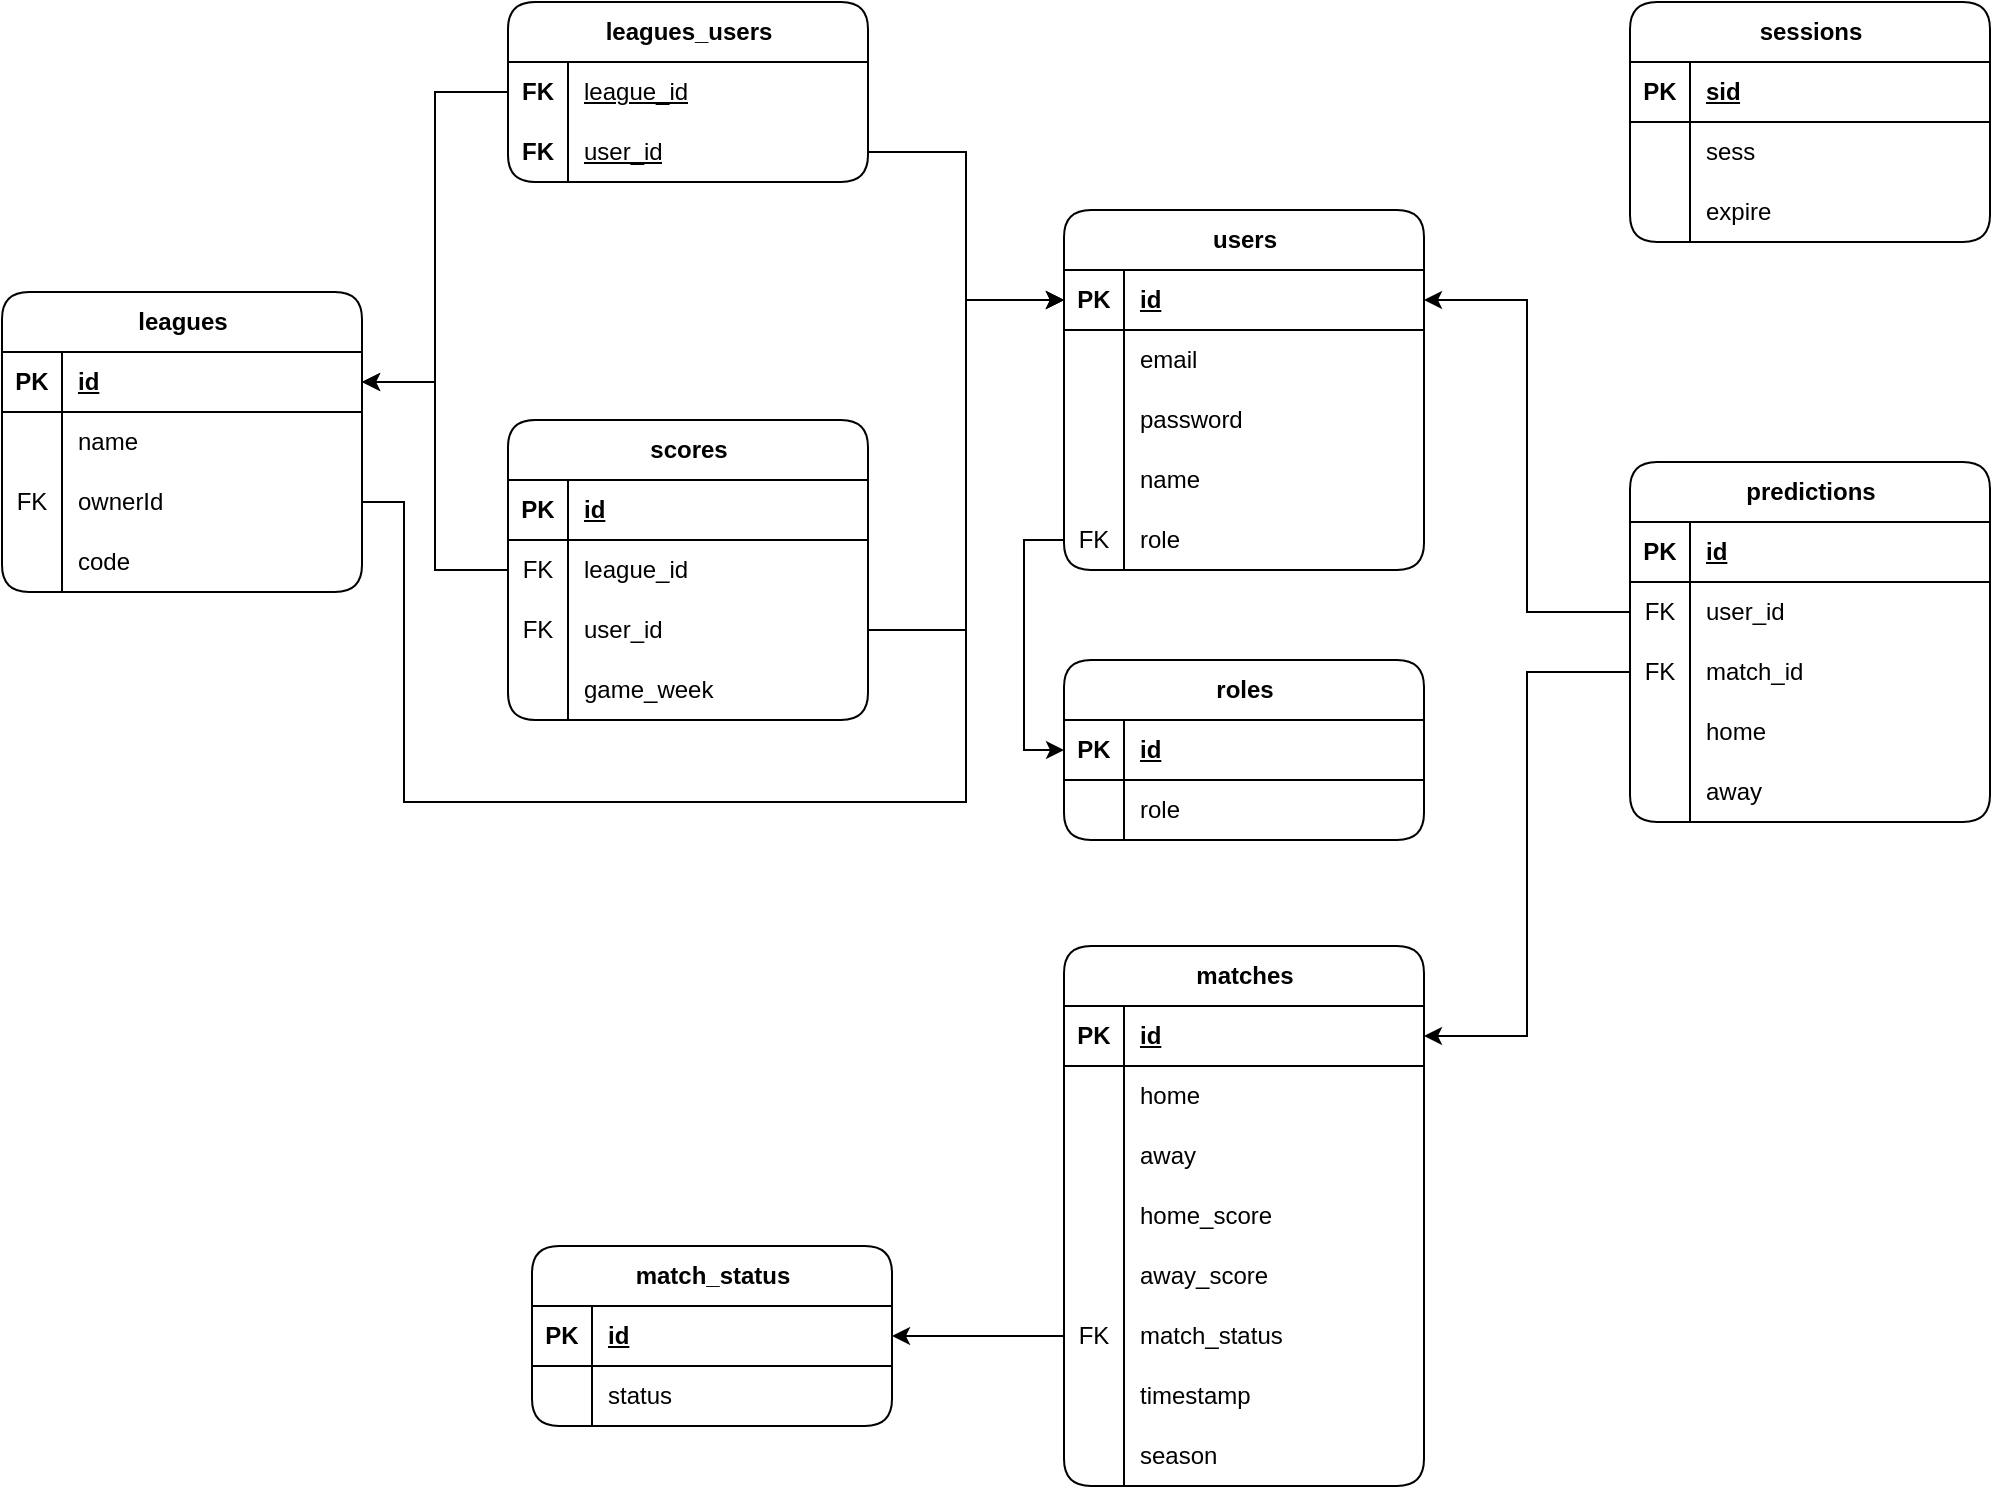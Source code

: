 <mxfile version="24.4.6" type="device">
  <diagram name="Page-1" id="XJ_B43bnQ_kSuKj_4x1w">
    <mxGraphModel dx="1434" dy="838" grid="0" gridSize="10" guides="1" tooltips="1" connect="1" arrows="1" fold="1" page="1" pageScale="1" pageWidth="1100" pageHeight="850" math="0" shadow="0">
      <root>
        <mxCell id="0" />
        <mxCell id="1" parent="0" />
        <mxCell id="yXXd_mj-EzVXQt5Ct0du-18" value="&lt;div&gt;users&lt;/div&gt;" style="shape=table;startSize=30;container=1;collapsible=1;childLayout=tableLayout;fixedRows=1;rowLines=0;fontStyle=1;align=center;resizeLast=1;html=1;rounded=1;shadow=0;swimlaneFillColor=none;gradientColor=none;" parent="1" vertex="1">
          <mxGeometry x="534" y="137" width="180" height="180" as="geometry" />
        </mxCell>
        <mxCell id="yXXd_mj-EzVXQt5Ct0du-19" value="" style="shape=tableRow;horizontal=0;startSize=0;swimlaneHead=0;swimlaneBody=0;fillColor=none;collapsible=0;dropTarget=0;points=[[0,0.5],[1,0.5]];portConstraint=eastwest;top=0;left=0;right=0;bottom=1;" parent="yXXd_mj-EzVXQt5Ct0du-18" vertex="1">
          <mxGeometry y="30" width="180" height="30" as="geometry" />
        </mxCell>
        <mxCell id="yXXd_mj-EzVXQt5Ct0du-20" value="PK" style="shape=partialRectangle;connectable=0;fillColor=none;top=0;left=0;bottom=0;right=0;fontStyle=1;overflow=hidden;whiteSpace=wrap;html=1;" parent="yXXd_mj-EzVXQt5Ct0du-19" vertex="1">
          <mxGeometry width="30" height="30" as="geometry">
            <mxRectangle width="30" height="30" as="alternateBounds" />
          </mxGeometry>
        </mxCell>
        <mxCell id="yXXd_mj-EzVXQt5Ct0du-21" value="id" style="shape=partialRectangle;connectable=0;fillColor=none;top=0;left=0;bottom=0;right=0;align=left;spacingLeft=6;fontStyle=5;overflow=hidden;whiteSpace=wrap;html=1;" parent="yXXd_mj-EzVXQt5Ct0du-19" vertex="1">
          <mxGeometry x="30" width="150" height="30" as="geometry">
            <mxRectangle width="150" height="30" as="alternateBounds" />
          </mxGeometry>
        </mxCell>
        <mxCell id="yXXd_mj-EzVXQt5Ct0du-22" value="" style="shape=tableRow;horizontal=0;startSize=0;swimlaneHead=0;swimlaneBody=0;fillColor=none;collapsible=0;dropTarget=0;points=[[0,0.5],[1,0.5]];portConstraint=eastwest;top=0;left=0;right=0;bottom=0;" parent="yXXd_mj-EzVXQt5Ct0du-18" vertex="1">
          <mxGeometry y="60" width="180" height="30" as="geometry" />
        </mxCell>
        <mxCell id="yXXd_mj-EzVXQt5Ct0du-23" value="" style="shape=partialRectangle;connectable=0;fillColor=none;top=0;left=0;bottom=0;right=0;editable=1;overflow=hidden;whiteSpace=wrap;html=1;" parent="yXXd_mj-EzVXQt5Ct0du-22" vertex="1">
          <mxGeometry width="30" height="30" as="geometry">
            <mxRectangle width="30" height="30" as="alternateBounds" />
          </mxGeometry>
        </mxCell>
        <mxCell id="yXXd_mj-EzVXQt5Ct0du-24" value="email" style="shape=partialRectangle;connectable=0;fillColor=none;top=0;left=0;bottom=0;right=0;align=left;spacingLeft=6;overflow=hidden;whiteSpace=wrap;html=1;" parent="yXXd_mj-EzVXQt5Ct0du-22" vertex="1">
          <mxGeometry x="30" width="150" height="30" as="geometry">
            <mxRectangle width="150" height="30" as="alternateBounds" />
          </mxGeometry>
        </mxCell>
        <mxCell id="yXXd_mj-EzVXQt5Ct0du-25" value="" style="shape=tableRow;horizontal=0;startSize=0;swimlaneHead=0;swimlaneBody=0;fillColor=none;collapsible=0;dropTarget=0;points=[[0,0.5],[1,0.5]];portConstraint=eastwest;top=0;left=0;right=0;bottom=0;" parent="yXXd_mj-EzVXQt5Ct0du-18" vertex="1">
          <mxGeometry y="90" width="180" height="30" as="geometry" />
        </mxCell>
        <mxCell id="yXXd_mj-EzVXQt5Ct0du-26" value="" style="shape=partialRectangle;connectable=0;fillColor=none;top=0;left=0;bottom=0;right=0;editable=1;overflow=hidden;whiteSpace=wrap;html=1;" parent="yXXd_mj-EzVXQt5Ct0du-25" vertex="1">
          <mxGeometry width="30" height="30" as="geometry">
            <mxRectangle width="30" height="30" as="alternateBounds" />
          </mxGeometry>
        </mxCell>
        <mxCell id="yXXd_mj-EzVXQt5Ct0du-27" value="password" style="shape=partialRectangle;connectable=0;fillColor=none;top=0;left=0;bottom=0;right=0;align=left;spacingLeft=6;overflow=hidden;whiteSpace=wrap;html=1;" parent="yXXd_mj-EzVXQt5Ct0du-25" vertex="1">
          <mxGeometry x="30" width="150" height="30" as="geometry">
            <mxRectangle width="150" height="30" as="alternateBounds" />
          </mxGeometry>
        </mxCell>
        <mxCell id="yXXd_mj-EzVXQt5Ct0du-28" value="" style="shape=tableRow;horizontal=0;startSize=0;swimlaneHead=0;swimlaneBody=0;fillColor=none;collapsible=0;dropTarget=0;points=[[0,0.5],[1,0.5]];portConstraint=eastwest;top=0;left=0;right=0;bottom=0;" parent="yXXd_mj-EzVXQt5Ct0du-18" vertex="1">
          <mxGeometry y="120" width="180" height="30" as="geometry" />
        </mxCell>
        <mxCell id="yXXd_mj-EzVXQt5Ct0du-29" value="" style="shape=partialRectangle;connectable=0;fillColor=none;top=0;left=0;bottom=0;right=0;editable=1;overflow=hidden;whiteSpace=wrap;html=1;" parent="yXXd_mj-EzVXQt5Ct0du-28" vertex="1">
          <mxGeometry width="30" height="30" as="geometry">
            <mxRectangle width="30" height="30" as="alternateBounds" />
          </mxGeometry>
        </mxCell>
        <mxCell id="yXXd_mj-EzVXQt5Ct0du-30" value="name" style="shape=partialRectangle;connectable=0;fillColor=none;top=0;left=0;bottom=0;right=0;align=left;spacingLeft=6;overflow=hidden;whiteSpace=wrap;html=1;" parent="yXXd_mj-EzVXQt5Ct0du-28" vertex="1">
          <mxGeometry x="30" width="150" height="30" as="geometry">
            <mxRectangle width="150" height="30" as="alternateBounds" />
          </mxGeometry>
        </mxCell>
        <mxCell id="FfpWNQNDys0B601kXqh4-14" style="shape=tableRow;horizontal=0;startSize=0;swimlaneHead=0;swimlaneBody=0;fillColor=none;collapsible=0;dropTarget=0;points=[[0,0.5],[1,0.5]];portConstraint=eastwest;top=0;left=0;right=0;bottom=0;" parent="yXXd_mj-EzVXQt5Ct0du-18" vertex="1">
          <mxGeometry y="150" width="180" height="30" as="geometry" />
        </mxCell>
        <mxCell id="FfpWNQNDys0B601kXqh4-15" value="FK" style="shape=partialRectangle;connectable=0;fillColor=none;top=0;left=0;bottom=0;right=0;editable=1;overflow=hidden;whiteSpace=wrap;html=1;" parent="FfpWNQNDys0B601kXqh4-14" vertex="1">
          <mxGeometry width="30" height="30" as="geometry">
            <mxRectangle width="30" height="30" as="alternateBounds" />
          </mxGeometry>
        </mxCell>
        <mxCell id="FfpWNQNDys0B601kXqh4-16" value="role" style="shape=partialRectangle;connectable=0;fillColor=none;top=0;left=0;bottom=0;right=0;align=left;spacingLeft=6;overflow=hidden;whiteSpace=wrap;html=1;" parent="FfpWNQNDys0B601kXqh4-14" vertex="1">
          <mxGeometry x="30" width="150" height="30" as="geometry">
            <mxRectangle width="150" height="30" as="alternateBounds" />
          </mxGeometry>
        </mxCell>
        <mxCell id="yXXd_mj-EzVXQt5Ct0du-51" value="&lt;div&gt;predictions&lt;/div&gt;" style="shape=table;startSize=30;container=1;collapsible=1;childLayout=tableLayout;fixedRows=1;rowLines=0;fontStyle=1;align=center;resizeLast=1;html=1;rounded=1;shadow=0;swimlaneFillColor=none;gradientColor=none;" parent="1" vertex="1">
          <mxGeometry x="817" y="263" width="180" height="180" as="geometry" />
        </mxCell>
        <mxCell id="yXXd_mj-EzVXQt5Ct0du-52" value="" style="shape=tableRow;horizontal=0;startSize=0;swimlaneHead=0;swimlaneBody=0;fillColor=none;collapsible=0;dropTarget=0;points=[[0,0.5],[1,0.5]];portConstraint=eastwest;top=0;left=0;right=0;bottom=1;" parent="yXXd_mj-EzVXQt5Ct0du-51" vertex="1">
          <mxGeometry y="30" width="180" height="30" as="geometry" />
        </mxCell>
        <mxCell id="yXXd_mj-EzVXQt5Ct0du-53" value="PK" style="shape=partialRectangle;connectable=0;fillColor=none;top=0;left=0;bottom=0;right=0;fontStyle=1;overflow=hidden;whiteSpace=wrap;html=1;" parent="yXXd_mj-EzVXQt5Ct0du-52" vertex="1">
          <mxGeometry width="30" height="30" as="geometry">
            <mxRectangle width="30" height="30" as="alternateBounds" />
          </mxGeometry>
        </mxCell>
        <mxCell id="yXXd_mj-EzVXQt5Ct0du-54" value="id" style="shape=partialRectangle;connectable=0;fillColor=none;top=0;left=0;bottom=0;right=0;align=left;spacingLeft=6;fontStyle=5;overflow=hidden;whiteSpace=wrap;html=1;" parent="yXXd_mj-EzVXQt5Ct0du-52" vertex="1">
          <mxGeometry x="30" width="150" height="30" as="geometry">
            <mxRectangle width="150" height="30" as="alternateBounds" />
          </mxGeometry>
        </mxCell>
        <mxCell id="yXXd_mj-EzVXQt5Ct0du-55" value="" style="shape=tableRow;horizontal=0;startSize=0;swimlaneHead=0;swimlaneBody=0;fillColor=none;collapsible=0;dropTarget=0;points=[[0,0.5],[1,0.5]];portConstraint=eastwest;top=0;left=0;right=0;bottom=0;" parent="yXXd_mj-EzVXQt5Ct0du-51" vertex="1">
          <mxGeometry y="60" width="180" height="30" as="geometry" />
        </mxCell>
        <mxCell id="yXXd_mj-EzVXQt5Ct0du-56" value="FK" style="shape=partialRectangle;connectable=0;fillColor=none;top=0;left=0;bottom=0;right=0;editable=1;overflow=hidden;whiteSpace=wrap;html=1;" parent="yXXd_mj-EzVXQt5Ct0du-55" vertex="1">
          <mxGeometry width="30" height="30" as="geometry">
            <mxRectangle width="30" height="30" as="alternateBounds" />
          </mxGeometry>
        </mxCell>
        <mxCell id="yXXd_mj-EzVXQt5Ct0du-57" value="user_id" style="shape=partialRectangle;connectable=0;fillColor=none;top=0;left=0;bottom=0;right=0;align=left;spacingLeft=6;overflow=hidden;whiteSpace=wrap;html=1;" parent="yXXd_mj-EzVXQt5Ct0du-55" vertex="1">
          <mxGeometry x="30" width="150" height="30" as="geometry">
            <mxRectangle width="150" height="30" as="alternateBounds" />
          </mxGeometry>
        </mxCell>
        <mxCell id="yXXd_mj-EzVXQt5Ct0du-58" value="" style="shape=tableRow;horizontal=0;startSize=0;swimlaneHead=0;swimlaneBody=0;fillColor=none;collapsible=0;dropTarget=0;points=[[0,0.5],[1,0.5]];portConstraint=eastwest;top=0;left=0;right=0;bottom=0;" parent="yXXd_mj-EzVXQt5Ct0du-51" vertex="1">
          <mxGeometry y="90" width="180" height="30" as="geometry" />
        </mxCell>
        <mxCell id="yXXd_mj-EzVXQt5Ct0du-59" value="FK" style="shape=partialRectangle;connectable=0;fillColor=none;top=0;left=0;bottom=0;right=0;editable=1;overflow=hidden;whiteSpace=wrap;html=1;" parent="yXXd_mj-EzVXQt5Ct0du-58" vertex="1">
          <mxGeometry width="30" height="30" as="geometry">
            <mxRectangle width="30" height="30" as="alternateBounds" />
          </mxGeometry>
        </mxCell>
        <mxCell id="yXXd_mj-EzVXQt5Ct0du-60" value="match_id" style="shape=partialRectangle;connectable=0;fillColor=none;top=0;left=0;bottom=0;right=0;align=left;spacingLeft=6;overflow=hidden;whiteSpace=wrap;html=1;" parent="yXXd_mj-EzVXQt5Ct0du-58" vertex="1">
          <mxGeometry x="30" width="150" height="30" as="geometry">
            <mxRectangle width="150" height="30" as="alternateBounds" />
          </mxGeometry>
        </mxCell>
        <mxCell id="yXXd_mj-EzVXQt5Ct0du-61" value="" style="shape=tableRow;horizontal=0;startSize=0;swimlaneHead=0;swimlaneBody=0;fillColor=none;collapsible=0;dropTarget=0;points=[[0,0.5],[1,0.5]];portConstraint=eastwest;top=0;left=0;right=0;bottom=0;" parent="yXXd_mj-EzVXQt5Ct0du-51" vertex="1">
          <mxGeometry y="120" width="180" height="30" as="geometry" />
        </mxCell>
        <mxCell id="yXXd_mj-EzVXQt5Ct0du-62" value="" style="shape=partialRectangle;connectable=0;fillColor=none;top=0;left=0;bottom=0;right=0;editable=1;overflow=hidden;whiteSpace=wrap;html=1;" parent="yXXd_mj-EzVXQt5Ct0du-61" vertex="1">
          <mxGeometry width="30" height="30" as="geometry">
            <mxRectangle width="30" height="30" as="alternateBounds" />
          </mxGeometry>
        </mxCell>
        <mxCell id="yXXd_mj-EzVXQt5Ct0du-63" value="home" style="shape=partialRectangle;connectable=0;fillColor=none;top=0;left=0;bottom=0;right=0;align=left;spacingLeft=6;overflow=hidden;whiteSpace=wrap;html=1;" parent="yXXd_mj-EzVXQt5Ct0du-61" vertex="1">
          <mxGeometry x="30" width="150" height="30" as="geometry">
            <mxRectangle width="150" height="30" as="alternateBounds" />
          </mxGeometry>
        </mxCell>
        <mxCell id="yXXd_mj-EzVXQt5Ct0du-86" style="shape=tableRow;horizontal=0;startSize=0;swimlaneHead=0;swimlaneBody=0;fillColor=none;collapsible=0;dropTarget=0;points=[[0,0.5],[1,0.5]];portConstraint=eastwest;top=0;left=0;right=0;bottom=0;" parent="yXXd_mj-EzVXQt5Ct0du-51" vertex="1">
          <mxGeometry y="150" width="180" height="30" as="geometry" />
        </mxCell>
        <mxCell id="yXXd_mj-EzVXQt5Ct0du-87" style="shape=partialRectangle;connectable=0;fillColor=none;top=0;left=0;bottom=0;right=0;editable=1;overflow=hidden;whiteSpace=wrap;html=1;" parent="yXXd_mj-EzVXQt5Ct0du-86" vertex="1">
          <mxGeometry width="30" height="30" as="geometry">
            <mxRectangle width="30" height="30" as="alternateBounds" />
          </mxGeometry>
        </mxCell>
        <mxCell id="yXXd_mj-EzVXQt5Ct0du-88" value="away" style="shape=partialRectangle;connectable=0;fillColor=none;top=0;left=0;bottom=0;right=0;align=left;spacingLeft=6;overflow=hidden;whiteSpace=wrap;html=1;" parent="yXXd_mj-EzVXQt5Ct0du-86" vertex="1">
          <mxGeometry x="30" width="150" height="30" as="geometry">
            <mxRectangle width="150" height="30" as="alternateBounds" />
          </mxGeometry>
        </mxCell>
        <mxCell id="yXXd_mj-EzVXQt5Ct0du-64" value="matches" style="shape=table;startSize=30;container=1;collapsible=1;childLayout=tableLayout;fixedRows=1;rowLines=0;fontStyle=1;align=center;resizeLast=1;html=1;rounded=1;shadow=0;swimlaneFillColor=none;gradientColor=none;" parent="1" vertex="1">
          <mxGeometry x="534" y="505" width="180" height="270" as="geometry" />
        </mxCell>
        <mxCell id="yXXd_mj-EzVXQt5Ct0du-65" value="" style="shape=tableRow;horizontal=0;startSize=0;swimlaneHead=0;swimlaneBody=0;fillColor=none;collapsible=0;dropTarget=0;points=[[0,0.5],[1,0.5]];portConstraint=eastwest;top=0;left=0;right=0;bottom=1;" parent="yXXd_mj-EzVXQt5Ct0du-64" vertex="1">
          <mxGeometry y="30" width="180" height="30" as="geometry" />
        </mxCell>
        <mxCell id="yXXd_mj-EzVXQt5Ct0du-66" value="PK" style="shape=partialRectangle;connectable=0;fillColor=none;top=0;left=0;bottom=0;right=0;fontStyle=1;overflow=hidden;whiteSpace=wrap;html=1;" parent="yXXd_mj-EzVXQt5Ct0du-65" vertex="1">
          <mxGeometry width="30" height="30" as="geometry">
            <mxRectangle width="30" height="30" as="alternateBounds" />
          </mxGeometry>
        </mxCell>
        <mxCell id="yXXd_mj-EzVXQt5Ct0du-67" value="id" style="shape=partialRectangle;connectable=0;fillColor=none;top=0;left=0;bottom=0;right=0;align=left;spacingLeft=6;fontStyle=5;overflow=hidden;whiteSpace=wrap;html=1;" parent="yXXd_mj-EzVXQt5Ct0du-65" vertex="1">
          <mxGeometry x="30" width="150" height="30" as="geometry">
            <mxRectangle width="150" height="30" as="alternateBounds" />
          </mxGeometry>
        </mxCell>
        <mxCell id="yXXd_mj-EzVXQt5Ct0du-68" value="" style="shape=tableRow;horizontal=0;startSize=0;swimlaneHead=0;swimlaneBody=0;fillColor=none;collapsible=0;dropTarget=0;points=[[0,0.5],[1,0.5]];portConstraint=eastwest;top=0;left=0;right=0;bottom=0;" parent="yXXd_mj-EzVXQt5Ct0du-64" vertex="1">
          <mxGeometry y="60" width="180" height="30" as="geometry" />
        </mxCell>
        <mxCell id="yXXd_mj-EzVXQt5Ct0du-69" value="" style="shape=partialRectangle;connectable=0;fillColor=none;top=0;left=0;bottom=0;right=0;editable=1;overflow=hidden;whiteSpace=wrap;html=1;" parent="yXXd_mj-EzVXQt5Ct0du-68" vertex="1">
          <mxGeometry width="30" height="30" as="geometry">
            <mxRectangle width="30" height="30" as="alternateBounds" />
          </mxGeometry>
        </mxCell>
        <mxCell id="yXXd_mj-EzVXQt5Ct0du-70" value="home" style="shape=partialRectangle;connectable=0;fillColor=none;top=0;left=0;bottom=0;right=0;align=left;spacingLeft=6;overflow=hidden;whiteSpace=wrap;html=1;" parent="yXXd_mj-EzVXQt5Ct0du-68" vertex="1">
          <mxGeometry x="30" width="150" height="30" as="geometry">
            <mxRectangle width="150" height="30" as="alternateBounds" />
          </mxGeometry>
        </mxCell>
        <mxCell id="yXXd_mj-EzVXQt5Ct0du-71" value="" style="shape=tableRow;horizontal=0;startSize=0;swimlaneHead=0;swimlaneBody=0;fillColor=none;collapsible=0;dropTarget=0;points=[[0,0.5],[1,0.5]];portConstraint=eastwest;top=0;left=0;right=0;bottom=0;" parent="yXXd_mj-EzVXQt5Ct0du-64" vertex="1">
          <mxGeometry y="90" width="180" height="30" as="geometry" />
        </mxCell>
        <mxCell id="yXXd_mj-EzVXQt5Ct0du-72" value="" style="shape=partialRectangle;connectable=0;fillColor=none;top=0;left=0;bottom=0;right=0;editable=1;overflow=hidden;whiteSpace=wrap;html=1;" parent="yXXd_mj-EzVXQt5Ct0du-71" vertex="1">
          <mxGeometry width="30" height="30" as="geometry">
            <mxRectangle width="30" height="30" as="alternateBounds" />
          </mxGeometry>
        </mxCell>
        <mxCell id="yXXd_mj-EzVXQt5Ct0du-73" value="away" style="shape=partialRectangle;connectable=0;fillColor=none;top=0;left=0;bottom=0;right=0;align=left;spacingLeft=6;overflow=hidden;whiteSpace=wrap;html=1;" parent="yXXd_mj-EzVXQt5Ct0du-71" vertex="1">
          <mxGeometry x="30" width="150" height="30" as="geometry">
            <mxRectangle width="150" height="30" as="alternateBounds" />
          </mxGeometry>
        </mxCell>
        <mxCell id="yXXd_mj-EzVXQt5Ct0du-74" value="" style="shape=tableRow;horizontal=0;startSize=0;swimlaneHead=0;swimlaneBody=0;fillColor=none;collapsible=0;dropTarget=0;points=[[0,0.5],[1,0.5]];portConstraint=eastwest;top=0;left=0;right=0;bottom=0;" parent="yXXd_mj-EzVXQt5Ct0du-64" vertex="1">
          <mxGeometry y="120" width="180" height="30" as="geometry" />
        </mxCell>
        <mxCell id="yXXd_mj-EzVXQt5Ct0du-75" value="" style="shape=partialRectangle;connectable=0;fillColor=none;top=0;left=0;bottom=0;right=0;editable=1;overflow=hidden;whiteSpace=wrap;html=1;" parent="yXXd_mj-EzVXQt5Ct0du-74" vertex="1">
          <mxGeometry width="30" height="30" as="geometry">
            <mxRectangle width="30" height="30" as="alternateBounds" />
          </mxGeometry>
        </mxCell>
        <mxCell id="yXXd_mj-EzVXQt5Ct0du-76" value="home_score" style="shape=partialRectangle;connectable=0;fillColor=none;top=0;left=0;bottom=0;right=0;align=left;spacingLeft=6;overflow=hidden;whiteSpace=wrap;html=1;" parent="yXXd_mj-EzVXQt5Ct0du-74" vertex="1">
          <mxGeometry x="30" width="150" height="30" as="geometry">
            <mxRectangle width="150" height="30" as="alternateBounds" />
          </mxGeometry>
        </mxCell>
        <mxCell id="yXXd_mj-EzVXQt5Ct0du-77" style="shape=tableRow;horizontal=0;startSize=0;swimlaneHead=0;swimlaneBody=0;fillColor=none;collapsible=0;dropTarget=0;points=[[0,0.5],[1,0.5]];portConstraint=eastwest;top=0;left=0;right=0;bottom=0;" parent="yXXd_mj-EzVXQt5Ct0du-64" vertex="1">
          <mxGeometry y="150" width="180" height="30" as="geometry" />
        </mxCell>
        <mxCell id="yXXd_mj-EzVXQt5Ct0du-78" style="shape=partialRectangle;connectable=0;fillColor=none;top=0;left=0;bottom=0;right=0;editable=1;overflow=hidden;whiteSpace=wrap;html=1;" parent="yXXd_mj-EzVXQt5Ct0du-77" vertex="1">
          <mxGeometry width="30" height="30" as="geometry">
            <mxRectangle width="30" height="30" as="alternateBounds" />
          </mxGeometry>
        </mxCell>
        <mxCell id="yXXd_mj-EzVXQt5Ct0du-79" value="away_score" style="shape=partialRectangle;connectable=0;fillColor=none;top=0;left=0;bottom=0;right=0;align=left;spacingLeft=6;overflow=hidden;whiteSpace=wrap;html=1;" parent="yXXd_mj-EzVXQt5Ct0du-77" vertex="1">
          <mxGeometry x="30" width="150" height="30" as="geometry">
            <mxRectangle width="150" height="30" as="alternateBounds" />
          </mxGeometry>
        </mxCell>
        <mxCell id="yXXd_mj-EzVXQt5Ct0du-146" style="shape=tableRow;horizontal=0;startSize=0;swimlaneHead=0;swimlaneBody=0;fillColor=none;collapsible=0;dropTarget=0;points=[[0,0.5],[1,0.5]];portConstraint=eastwest;top=0;left=0;right=0;bottom=0;" parent="yXXd_mj-EzVXQt5Ct0du-64" vertex="1">
          <mxGeometry y="180" width="180" height="30" as="geometry" />
        </mxCell>
        <mxCell id="yXXd_mj-EzVXQt5Ct0du-147" value="FK" style="shape=partialRectangle;connectable=0;fillColor=none;top=0;left=0;bottom=0;right=0;editable=1;overflow=hidden;whiteSpace=wrap;html=1;" parent="yXXd_mj-EzVXQt5Ct0du-146" vertex="1">
          <mxGeometry width="30" height="30" as="geometry">
            <mxRectangle width="30" height="30" as="alternateBounds" />
          </mxGeometry>
        </mxCell>
        <mxCell id="yXXd_mj-EzVXQt5Ct0du-148" value="match_status" style="shape=partialRectangle;connectable=0;fillColor=none;top=0;left=0;bottom=0;right=0;align=left;spacingLeft=6;overflow=hidden;whiteSpace=wrap;html=1;" parent="yXXd_mj-EzVXQt5Ct0du-146" vertex="1">
          <mxGeometry x="30" width="150" height="30" as="geometry">
            <mxRectangle width="150" height="30" as="alternateBounds" />
          </mxGeometry>
        </mxCell>
        <mxCell id="yXXd_mj-EzVXQt5Ct0du-80" style="shape=tableRow;horizontal=0;startSize=0;swimlaneHead=0;swimlaneBody=0;fillColor=none;collapsible=0;dropTarget=0;points=[[0,0.5],[1,0.5]];portConstraint=eastwest;top=0;left=0;right=0;bottom=0;" parent="yXXd_mj-EzVXQt5Ct0du-64" vertex="1">
          <mxGeometry y="210" width="180" height="30" as="geometry" />
        </mxCell>
        <mxCell id="yXXd_mj-EzVXQt5Ct0du-81" style="shape=partialRectangle;connectable=0;fillColor=none;top=0;left=0;bottom=0;right=0;editable=1;overflow=hidden;whiteSpace=wrap;html=1;" parent="yXXd_mj-EzVXQt5Ct0du-80" vertex="1">
          <mxGeometry width="30" height="30" as="geometry">
            <mxRectangle width="30" height="30" as="alternateBounds" />
          </mxGeometry>
        </mxCell>
        <mxCell id="yXXd_mj-EzVXQt5Ct0du-82" value="timestamp" style="shape=partialRectangle;connectable=0;fillColor=none;top=0;left=0;bottom=0;right=0;align=left;spacingLeft=6;overflow=hidden;whiteSpace=wrap;html=1;" parent="yXXd_mj-EzVXQt5Ct0du-80" vertex="1">
          <mxGeometry x="30" width="150" height="30" as="geometry">
            <mxRectangle width="150" height="30" as="alternateBounds" />
          </mxGeometry>
        </mxCell>
        <mxCell id="yXXd_mj-EzVXQt5Ct0du-83" style="shape=tableRow;horizontal=0;startSize=0;swimlaneHead=0;swimlaneBody=0;fillColor=none;collapsible=0;dropTarget=0;points=[[0,0.5],[1,0.5]];portConstraint=eastwest;top=0;left=0;right=0;bottom=0;" parent="yXXd_mj-EzVXQt5Ct0du-64" vertex="1">
          <mxGeometry y="240" width="180" height="30" as="geometry" />
        </mxCell>
        <mxCell id="yXXd_mj-EzVXQt5Ct0du-84" style="shape=partialRectangle;connectable=0;fillColor=none;top=0;left=0;bottom=0;right=0;editable=1;overflow=hidden;whiteSpace=wrap;html=1;" parent="yXXd_mj-EzVXQt5Ct0du-83" vertex="1">
          <mxGeometry width="30" height="30" as="geometry">
            <mxRectangle width="30" height="30" as="alternateBounds" />
          </mxGeometry>
        </mxCell>
        <mxCell id="yXXd_mj-EzVXQt5Ct0du-85" value="season" style="shape=partialRectangle;connectable=0;fillColor=none;top=0;left=0;bottom=0;right=0;align=left;spacingLeft=6;overflow=hidden;whiteSpace=wrap;html=1;" parent="yXXd_mj-EzVXQt5Ct0du-83" vertex="1">
          <mxGeometry x="30" width="150" height="30" as="geometry">
            <mxRectangle width="150" height="30" as="alternateBounds" />
          </mxGeometry>
        </mxCell>
        <mxCell id="yXXd_mj-EzVXQt5Ct0du-92" style="edgeStyle=orthogonalEdgeStyle;rounded=0;orthogonalLoop=1;jettySize=auto;html=1;exitX=0;exitY=0.5;exitDx=0;exitDy=0;entryX=1;entryY=0.5;entryDx=0;entryDy=0;" parent="1" source="yXXd_mj-EzVXQt5Ct0du-55" target="yXXd_mj-EzVXQt5Ct0du-19" edge="1">
          <mxGeometry relative="1" as="geometry" />
        </mxCell>
        <mxCell id="yXXd_mj-EzVXQt5Ct0du-93" style="edgeStyle=orthogonalEdgeStyle;rounded=0;orthogonalLoop=1;jettySize=auto;html=1;exitX=0;exitY=0.5;exitDx=0;exitDy=0;entryX=1;entryY=0.5;entryDx=0;entryDy=0;" parent="1" source="yXXd_mj-EzVXQt5Ct0du-58" target="yXXd_mj-EzVXQt5Ct0du-65" edge="1">
          <mxGeometry relative="1" as="geometry" />
        </mxCell>
        <mxCell id="yXXd_mj-EzVXQt5Ct0du-94" value="leagues" style="shape=table;startSize=30;container=1;collapsible=1;childLayout=tableLayout;fixedRows=1;rowLines=0;fontStyle=1;align=center;resizeLast=1;html=1;rounded=1;shadow=0;swimlaneFillColor=none;gradientColor=none;" parent="1" vertex="1">
          <mxGeometry x="3" y="178" width="180" height="150" as="geometry" />
        </mxCell>
        <mxCell id="yXXd_mj-EzVXQt5Ct0du-95" value="" style="shape=tableRow;horizontal=0;startSize=0;swimlaneHead=0;swimlaneBody=0;fillColor=none;collapsible=0;dropTarget=0;points=[[0,0.5],[1,0.5]];portConstraint=eastwest;top=0;left=0;right=0;bottom=1;" parent="yXXd_mj-EzVXQt5Ct0du-94" vertex="1">
          <mxGeometry y="30" width="180" height="30" as="geometry" />
        </mxCell>
        <mxCell id="yXXd_mj-EzVXQt5Ct0du-96" value="PK" style="shape=partialRectangle;connectable=0;fillColor=none;top=0;left=0;bottom=0;right=0;fontStyle=1;overflow=hidden;whiteSpace=wrap;html=1;" parent="yXXd_mj-EzVXQt5Ct0du-95" vertex="1">
          <mxGeometry width="30" height="30" as="geometry">
            <mxRectangle width="30" height="30" as="alternateBounds" />
          </mxGeometry>
        </mxCell>
        <mxCell id="yXXd_mj-EzVXQt5Ct0du-97" value="id" style="shape=partialRectangle;connectable=0;fillColor=none;top=0;left=0;bottom=0;right=0;align=left;spacingLeft=6;fontStyle=5;overflow=hidden;whiteSpace=wrap;html=1;" parent="yXXd_mj-EzVXQt5Ct0du-95" vertex="1">
          <mxGeometry x="30" width="150" height="30" as="geometry">
            <mxRectangle width="150" height="30" as="alternateBounds" />
          </mxGeometry>
        </mxCell>
        <mxCell id="yXXd_mj-EzVXQt5Ct0du-98" value="" style="shape=tableRow;horizontal=0;startSize=0;swimlaneHead=0;swimlaneBody=0;fillColor=none;collapsible=0;dropTarget=0;points=[[0,0.5],[1,0.5]];portConstraint=eastwest;top=0;left=0;right=0;bottom=0;" parent="yXXd_mj-EzVXQt5Ct0du-94" vertex="1">
          <mxGeometry y="60" width="180" height="30" as="geometry" />
        </mxCell>
        <mxCell id="yXXd_mj-EzVXQt5Ct0du-99" value="" style="shape=partialRectangle;connectable=0;fillColor=none;top=0;left=0;bottom=0;right=0;editable=1;overflow=hidden;whiteSpace=wrap;html=1;" parent="yXXd_mj-EzVXQt5Ct0du-98" vertex="1">
          <mxGeometry width="30" height="30" as="geometry">
            <mxRectangle width="30" height="30" as="alternateBounds" />
          </mxGeometry>
        </mxCell>
        <mxCell id="yXXd_mj-EzVXQt5Ct0du-100" value="name" style="shape=partialRectangle;connectable=0;fillColor=none;top=0;left=0;bottom=0;right=0;align=left;spacingLeft=6;overflow=hidden;whiteSpace=wrap;html=1;" parent="yXXd_mj-EzVXQt5Ct0du-98" vertex="1">
          <mxGeometry x="30" width="150" height="30" as="geometry">
            <mxRectangle width="150" height="30" as="alternateBounds" />
          </mxGeometry>
        </mxCell>
        <mxCell id="FfpWNQNDys0B601kXqh4-34" style="shape=tableRow;horizontal=0;startSize=0;swimlaneHead=0;swimlaneBody=0;fillColor=none;collapsible=0;dropTarget=0;points=[[0,0.5],[1,0.5]];portConstraint=eastwest;top=0;left=0;right=0;bottom=0;" parent="yXXd_mj-EzVXQt5Ct0du-94" vertex="1">
          <mxGeometry y="90" width="180" height="30" as="geometry" />
        </mxCell>
        <mxCell id="FfpWNQNDys0B601kXqh4-35" value="FK" style="shape=partialRectangle;connectable=0;fillColor=none;top=0;left=0;bottom=0;right=0;editable=1;overflow=hidden;whiteSpace=wrap;html=1;" parent="FfpWNQNDys0B601kXqh4-34" vertex="1">
          <mxGeometry width="30" height="30" as="geometry">
            <mxRectangle width="30" height="30" as="alternateBounds" />
          </mxGeometry>
        </mxCell>
        <mxCell id="FfpWNQNDys0B601kXqh4-36" value="ownerId" style="shape=partialRectangle;connectable=0;fillColor=none;top=0;left=0;bottom=0;right=0;align=left;spacingLeft=6;overflow=hidden;whiteSpace=wrap;html=1;" parent="FfpWNQNDys0B601kXqh4-34" vertex="1">
          <mxGeometry x="30" width="150" height="30" as="geometry">
            <mxRectangle width="150" height="30" as="alternateBounds" />
          </mxGeometry>
        </mxCell>
        <mxCell id="AkAOynJdeAD58ImVZzHF-1" style="shape=tableRow;horizontal=0;startSize=0;swimlaneHead=0;swimlaneBody=0;fillColor=none;collapsible=0;dropTarget=0;points=[[0,0.5],[1,0.5]];portConstraint=eastwest;top=0;left=0;right=0;bottom=0;" parent="yXXd_mj-EzVXQt5Ct0du-94" vertex="1">
          <mxGeometry y="120" width="180" height="30" as="geometry" />
        </mxCell>
        <mxCell id="AkAOynJdeAD58ImVZzHF-2" style="shape=partialRectangle;connectable=0;fillColor=none;top=0;left=0;bottom=0;right=0;editable=1;overflow=hidden;whiteSpace=wrap;html=1;" parent="AkAOynJdeAD58ImVZzHF-1" vertex="1">
          <mxGeometry width="30" height="30" as="geometry">
            <mxRectangle width="30" height="30" as="alternateBounds" />
          </mxGeometry>
        </mxCell>
        <mxCell id="AkAOynJdeAD58ImVZzHF-3" value="code" style="shape=partialRectangle;connectable=0;fillColor=none;top=0;left=0;bottom=0;right=0;align=left;spacingLeft=6;overflow=hidden;whiteSpace=wrap;html=1;" parent="AkAOynJdeAD58ImVZzHF-1" vertex="1">
          <mxGeometry x="30" width="150" height="30" as="geometry">
            <mxRectangle width="150" height="30" as="alternateBounds" />
          </mxGeometry>
        </mxCell>
        <mxCell id="yXXd_mj-EzVXQt5Ct0du-107" value="leagues_users" style="shape=table;startSize=30;container=1;collapsible=1;childLayout=tableLayout;fixedRows=1;rowLines=0;fontStyle=1;align=center;resizeLast=1;html=1;rounded=1;shadow=0;swimlaneFillColor=none;gradientColor=none;" parent="1" vertex="1">
          <mxGeometry x="256" y="33" width="180" height="90" as="geometry">
            <mxRectangle x="325" y="10" width="113" height="30" as="alternateBounds" />
          </mxGeometry>
        </mxCell>
        <mxCell id="yXXd_mj-EzVXQt5Ct0du-111" value="" style="shape=tableRow;horizontal=0;startSize=0;swimlaneHead=0;swimlaneBody=0;fillColor=none;collapsible=0;dropTarget=0;points=[[0,0.5],[1,0.5]];portConstraint=eastwest;top=0;left=0;right=0;bottom=0;" parent="yXXd_mj-EzVXQt5Ct0du-107" vertex="1">
          <mxGeometry y="30" width="180" height="30" as="geometry" />
        </mxCell>
        <mxCell id="yXXd_mj-EzVXQt5Ct0du-112" value="&lt;div&gt;&lt;span style=&quot;background-color: initial;&quot;&gt;&lt;b&gt;FK&lt;/b&gt;&lt;/span&gt;&lt;br&gt;&lt;/div&gt;" style="shape=partialRectangle;connectable=0;fillColor=none;top=0;left=0;bottom=0;right=0;editable=1;overflow=hidden;whiteSpace=wrap;html=1;" parent="yXXd_mj-EzVXQt5Ct0du-111" vertex="1">
          <mxGeometry width="30" height="30" as="geometry">
            <mxRectangle width="30" height="30" as="alternateBounds" />
          </mxGeometry>
        </mxCell>
        <mxCell id="yXXd_mj-EzVXQt5Ct0du-113" value="&lt;u&gt;league_id&lt;/u&gt;" style="shape=partialRectangle;connectable=0;fillColor=none;top=0;left=0;bottom=0;right=0;align=left;spacingLeft=6;overflow=hidden;whiteSpace=wrap;html=1;" parent="yXXd_mj-EzVXQt5Ct0du-111" vertex="1">
          <mxGeometry x="30" width="150" height="30" as="geometry">
            <mxRectangle width="150" height="30" as="alternateBounds" />
          </mxGeometry>
        </mxCell>
        <mxCell id="yXXd_mj-EzVXQt5Ct0du-114" value="" style="shape=tableRow;horizontal=0;startSize=0;swimlaneHead=0;swimlaneBody=0;fillColor=none;collapsible=0;dropTarget=0;points=[[0,0.5],[1,0.5]];portConstraint=eastwest;top=0;left=0;right=0;bottom=0;" parent="yXXd_mj-EzVXQt5Ct0du-107" vertex="1">
          <mxGeometry y="60" width="180" height="30" as="geometry" />
        </mxCell>
        <mxCell id="yXXd_mj-EzVXQt5Ct0du-115" value="&lt;b&gt;FK&lt;/b&gt;" style="shape=partialRectangle;connectable=0;fillColor=none;top=0;left=0;bottom=0;right=0;editable=1;overflow=hidden;whiteSpace=wrap;html=1;" parent="yXXd_mj-EzVXQt5Ct0du-114" vertex="1">
          <mxGeometry width="30" height="30" as="geometry">
            <mxRectangle width="30" height="30" as="alternateBounds" />
          </mxGeometry>
        </mxCell>
        <mxCell id="yXXd_mj-EzVXQt5Ct0du-116" value="&lt;u&gt;user_id&lt;/u&gt;" style="shape=partialRectangle;connectable=0;fillColor=none;top=0;left=0;bottom=0;right=0;align=left;spacingLeft=6;overflow=hidden;whiteSpace=wrap;html=1;" parent="yXXd_mj-EzVXQt5Ct0du-114" vertex="1">
          <mxGeometry x="30" width="150" height="30" as="geometry">
            <mxRectangle width="150" height="30" as="alternateBounds" />
          </mxGeometry>
        </mxCell>
        <mxCell id="yXXd_mj-EzVXQt5Ct0du-120" style="edgeStyle=orthogonalEdgeStyle;rounded=0;orthogonalLoop=1;jettySize=auto;html=1;exitX=0;exitY=0.5;exitDx=0;exitDy=0;entryX=1;entryY=0.5;entryDx=0;entryDy=0;" parent="1" source="yXXd_mj-EzVXQt5Ct0du-111" target="yXXd_mj-EzVXQt5Ct0du-95" edge="1">
          <mxGeometry relative="1" as="geometry" />
        </mxCell>
        <mxCell id="yXXd_mj-EzVXQt5Ct0du-122" value="scores" style="shape=table;startSize=30;container=1;collapsible=1;childLayout=tableLayout;fixedRows=1;rowLines=0;fontStyle=1;align=center;resizeLast=1;html=1;rounded=1;shadow=0;swimlaneFillColor=none;gradientColor=none;" parent="1" vertex="1">
          <mxGeometry x="256" y="242" width="180" height="150" as="geometry" />
        </mxCell>
        <mxCell id="yXXd_mj-EzVXQt5Ct0du-123" value="" style="shape=tableRow;horizontal=0;startSize=0;swimlaneHead=0;swimlaneBody=0;fillColor=none;collapsible=0;dropTarget=0;points=[[0,0.5],[1,0.5]];portConstraint=eastwest;top=0;left=0;right=0;bottom=1;" parent="yXXd_mj-EzVXQt5Ct0du-122" vertex="1">
          <mxGeometry y="30" width="180" height="30" as="geometry" />
        </mxCell>
        <mxCell id="yXXd_mj-EzVXQt5Ct0du-124" value="PK" style="shape=partialRectangle;connectable=0;fillColor=none;top=0;left=0;bottom=0;right=0;fontStyle=1;overflow=hidden;whiteSpace=wrap;html=1;" parent="yXXd_mj-EzVXQt5Ct0du-123" vertex="1">
          <mxGeometry width="30" height="30" as="geometry">
            <mxRectangle width="30" height="30" as="alternateBounds" />
          </mxGeometry>
        </mxCell>
        <mxCell id="yXXd_mj-EzVXQt5Ct0du-125" value="id" style="shape=partialRectangle;connectable=0;fillColor=none;top=0;left=0;bottom=0;right=0;align=left;spacingLeft=6;fontStyle=5;overflow=hidden;whiteSpace=wrap;html=1;" parent="yXXd_mj-EzVXQt5Ct0du-123" vertex="1">
          <mxGeometry x="30" width="150" height="30" as="geometry">
            <mxRectangle width="150" height="30" as="alternateBounds" />
          </mxGeometry>
        </mxCell>
        <mxCell id="yXXd_mj-EzVXQt5Ct0du-126" value="" style="shape=tableRow;horizontal=0;startSize=0;swimlaneHead=0;swimlaneBody=0;fillColor=none;collapsible=0;dropTarget=0;points=[[0,0.5],[1,0.5]];portConstraint=eastwest;top=0;left=0;right=0;bottom=0;" parent="yXXd_mj-EzVXQt5Ct0du-122" vertex="1">
          <mxGeometry y="60" width="180" height="30" as="geometry" />
        </mxCell>
        <mxCell id="yXXd_mj-EzVXQt5Ct0du-127" value="FK" style="shape=partialRectangle;connectable=0;fillColor=none;top=0;left=0;bottom=0;right=0;editable=1;overflow=hidden;whiteSpace=wrap;html=1;" parent="yXXd_mj-EzVXQt5Ct0du-126" vertex="1">
          <mxGeometry width="30" height="30" as="geometry">
            <mxRectangle width="30" height="30" as="alternateBounds" />
          </mxGeometry>
        </mxCell>
        <mxCell id="yXXd_mj-EzVXQt5Ct0du-128" value="league_id" style="shape=partialRectangle;connectable=0;fillColor=none;top=0;left=0;bottom=0;right=0;align=left;spacingLeft=6;overflow=hidden;whiteSpace=wrap;html=1;" parent="yXXd_mj-EzVXQt5Ct0du-126" vertex="1">
          <mxGeometry x="30" width="150" height="30" as="geometry">
            <mxRectangle width="150" height="30" as="alternateBounds" />
          </mxGeometry>
        </mxCell>
        <mxCell id="yXXd_mj-EzVXQt5Ct0du-129" value="" style="shape=tableRow;horizontal=0;startSize=0;swimlaneHead=0;swimlaneBody=0;fillColor=none;collapsible=0;dropTarget=0;points=[[0,0.5],[1,0.5]];portConstraint=eastwest;top=0;left=0;right=0;bottom=0;" parent="yXXd_mj-EzVXQt5Ct0du-122" vertex="1">
          <mxGeometry y="90" width="180" height="30" as="geometry" />
        </mxCell>
        <mxCell id="yXXd_mj-EzVXQt5Ct0du-130" value="FK" style="shape=partialRectangle;connectable=0;fillColor=none;top=0;left=0;bottom=0;right=0;editable=1;overflow=hidden;whiteSpace=wrap;html=1;" parent="yXXd_mj-EzVXQt5Ct0du-129" vertex="1">
          <mxGeometry width="30" height="30" as="geometry">
            <mxRectangle width="30" height="30" as="alternateBounds" />
          </mxGeometry>
        </mxCell>
        <mxCell id="yXXd_mj-EzVXQt5Ct0du-131" value="user_id" style="shape=partialRectangle;connectable=0;fillColor=none;top=0;left=0;bottom=0;right=0;align=left;spacingLeft=6;overflow=hidden;whiteSpace=wrap;html=1;" parent="yXXd_mj-EzVXQt5Ct0du-129" vertex="1">
          <mxGeometry x="30" width="150" height="30" as="geometry">
            <mxRectangle width="150" height="30" as="alternateBounds" />
          </mxGeometry>
        </mxCell>
        <mxCell id="yXXd_mj-EzVXQt5Ct0du-132" style="shape=tableRow;horizontal=0;startSize=0;swimlaneHead=0;swimlaneBody=0;fillColor=none;collapsible=0;dropTarget=0;points=[[0,0.5],[1,0.5]];portConstraint=eastwest;top=0;left=0;right=0;bottom=0;" parent="yXXd_mj-EzVXQt5Ct0du-122" vertex="1">
          <mxGeometry y="120" width="180" height="30" as="geometry" />
        </mxCell>
        <mxCell id="yXXd_mj-EzVXQt5Ct0du-133" style="shape=partialRectangle;connectable=0;fillColor=none;top=0;left=0;bottom=0;right=0;editable=1;overflow=hidden;whiteSpace=wrap;html=1;" parent="yXXd_mj-EzVXQt5Ct0du-132" vertex="1">
          <mxGeometry width="30" height="30" as="geometry">
            <mxRectangle width="30" height="30" as="alternateBounds" />
          </mxGeometry>
        </mxCell>
        <mxCell id="yXXd_mj-EzVXQt5Ct0du-134" value="game_week" style="shape=partialRectangle;connectable=0;fillColor=none;top=0;left=0;bottom=0;right=0;align=left;spacingLeft=6;overflow=hidden;whiteSpace=wrap;html=1;" parent="yXXd_mj-EzVXQt5Ct0du-132" vertex="1">
          <mxGeometry x="30" width="150" height="30" as="geometry">
            <mxRectangle width="150" height="30" as="alternateBounds" />
          </mxGeometry>
        </mxCell>
        <mxCell id="yXXd_mj-EzVXQt5Ct0du-135" style="edgeStyle=orthogonalEdgeStyle;rounded=0;orthogonalLoop=1;jettySize=auto;html=1;exitX=0;exitY=0.5;exitDx=0;exitDy=0;entryX=1;entryY=0.5;entryDx=0;entryDy=0;" parent="1" source="yXXd_mj-EzVXQt5Ct0du-126" target="yXXd_mj-EzVXQt5Ct0du-95" edge="1">
          <mxGeometry relative="1" as="geometry" />
        </mxCell>
        <mxCell id="yXXd_mj-EzVXQt5Ct0du-139" value="match_status" style="shape=table;startSize=30;container=1;collapsible=1;childLayout=tableLayout;fixedRows=1;rowLines=0;fontStyle=1;align=center;resizeLast=1;html=1;rounded=1;shadow=0;swimlaneFillColor=none;gradientColor=none;" parent="1" vertex="1">
          <mxGeometry x="268" y="655" width="180" height="90" as="geometry" />
        </mxCell>
        <mxCell id="yXXd_mj-EzVXQt5Ct0du-140" value="" style="shape=tableRow;horizontal=0;startSize=0;swimlaneHead=0;swimlaneBody=0;fillColor=none;collapsible=0;dropTarget=0;points=[[0,0.5],[1,0.5]];portConstraint=eastwest;top=0;left=0;right=0;bottom=1;" parent="yXXd_mj-EzVXQt5Ct0du-139" vertex="1">
          <mxGeometry y="30" width="180" height="30" as="geometry" />
        </mxCell>
        <mxCell id="yXXd_mj-EzVXQt5Ct0du-141" value="PK" style="shape=partialRectangle;connectable=0;fillColor=none;top=0;left=0;bottom=0;right=0;fontStyle=1;overflow=hidden;whiteSpace=wrap;html=1;" parent="yXXd_mj-EzVXQt5Ct0du-140" vertex="1">
          <mxGeometry width="30" height="30" as="geometry">
            <mxRectangle width="30" height="30" as="alternateBounds" />
          </mxGeometry>
        </mxCell>
        <mxCell id="yXXd_mj-EzVXQt5Ct0du-142" value="id" style="shape=partialRectangle;connectable=0;fillColor=none;top=0;left=0;bottom=0;right=0;align=left;spacingLeft=6;fontStyle=5;overflow=hidden;whiteSpace=wrap;html=1;" parent="yXXd_mj-EzVXQt5Ct0du-140" vertex="1">
          <mxGeometry x="30" width="150" height="30" as="geometry">
            <mxRectangle width="150" height="30" as="alternateBounds" />
          </mxGeometry>
        </mxCell>
        <mxCell id="yXXd_mj-EzVXQt5Ct0du-143" value="" style="shape=tableRow;horizontal=0;startSize=0;swimlaneHead=0;swimlaneBody=0;fillColor=none;collapsible=0;dropTarget=0;points=[[0,0.5],[1,0.5]];portConstraint=eastwest;top=0;left=0;right=0;bottom=0;" parent="yXXd_mj-EzVXQt5Ct0du-139" vertex="1">
          <mxGeometry y="60" width="180" height="30" as="geometry" />
        </mxCell>
        <mxCell id="yXXd_mj-EzVXQt5Ct0du-144" value="" style="shape=partialRectangle;connectable=0;fillColor=none;top=0;left=0;bottom=0;right=0;editable=1;overflow=hidden;whiteSpace=wrap;html=1;" parent="yXXd_mj-EzVXQt5Ct0du-143" vertex="1">
          <mxGeometry width="30" height="30" as="geometry">
            <mxRectangle width="30" height="30" as="alternateBounds" />
          </mxGeometry>
        </mxCell>
        <mxCell id="yXXd_mj-EzVXQt5Ct0du-145" value="status" style="shape=partialRectangle;connectable=0;fillColor=none;top=0;left=0;bottom=0;right=0;align=left;spacingLeft=6;overflow=hidden;whiteSpace=wrap;html=1;" parent="yXXd_mj-EzVXQt5Ct0du-143" vertex="1">
          <mxGeometry x="30" width="150" height="30" as="geometry">
            <mxRectangle width="150" height="30" as="alternateBounds" />
          </mxGeometry>
        </mxCell>
        <mxCell id="yXXd_mj-EzVXQt5Ct0du-149" style="edgeStyle=orthogonalEdgeStyle;rounded=0;orthogonalLoop=1;jettySize=auto;html=1;exitX=0;exitY=0.5;exitDx=0;exitDy=0;entryX=1;entryY=0.5;entryDx=0;entryDy=0;" parent="1" source="yXXd_mj-EzVXQt5Ct0du-146" target="yXXd_mj-EzVXQt5Ct0du-140" edge="1">
          <mxGeometry relative="1" as="geometry" />
        </mxCell>
        <mxCell id="yzfcnUUGF15sT7p2KGN0-1" value="sessions" style="shape=table;startSize=30;container=1;collapsible=1;childLayout=tableLayout;fixedRows=1;rowLines=0;fontStyle=1;align=center;resizeLast=1;html=1;rounded=1;shadow=0;swimlaneFillColor=none;gradientColor=none;" parent="1" vertex="1">
          <mxGeometry x="817" y="33" width="180" height="120" as="geometry" />
        </mxCell>
        <mxCell id="yzfcnUUGF15sT7p2KGN0-2" value="" style="shape=tableRow;horizontal=0;startSize=0;swimlaneHead=0;swimlaneBody=0;fillColor=none;collapsible=0;dropTarget=0;points=[[0,0.5],[1,0.5]];portConstraint=eastwest;top=0;left=0;right=0;bottom=1;" parent="yzfcnUUGF15sT7p2KGN0-1" vertex="1">
          <mxGeometry y="30" width="180" height="30" as="geometry" />
        </mxCell>
        <mxCell id="yzfcnUUGF15sT7p2KGN0-3" value="PK" style="shape=partialRectangle;connectable=0;fillColor=none;top=0;left=0;bottom=0;right=0;fontStyle=1;overflow=hidden;whiteSpace=wrap;html=1;" parent="yzfcnUUGF15sT7p2KGN0-2" vertex="1">
          <mxGeometry width="30" height="30" as="geometry">
            <mxRectangle width="30" height="30" as="alternateBounds" />
          </mxGeometry>
        </mxCell>
        <mxCell id="yzfcnUUGF15sT7p2KGN0-4" value="sid" style="shape=partialRectangle;connectable=0;fillColor=none;top=0;left=0;bottom=0;right=0;align=left;spacingLeft=6;fontStyle=5;overflow=hidden;whiteSpace=wrap;html=1;" parent="yzfcnUUGF15sT7p2KGN0-2" vertex="1">
          <mxGeometry x="30" width="150" height="30" as="geometry">
            <mxRectangle width="150" height="30" as="alternateBounds" />
          </mxGeometry>
        </mxCell>
        <mxCell id="yzfcnUUGF15sT7p2KGN0-8" value="" style="shape=tableRow;horizontal=0;startSize=0;swimlaneHead=0;swimlaneBody=0;fillColor=none;collapsible=0;dropTarget=0;points=[[0,0.5],[1,0.5]];portConstraint=eastwest;top=0;left=0;right=0;bottom=0;" parent="yzfcnUUGF15sT7p2KGN0-1" vertex="1">
          <mxGeometry y="60" width="180" height="30" as="geometry" />
        </mxCell>
        <mxCell id="yzfcnUUGF15sT7p2KGN0-9" value="" style="shape=partialRectangle;connectable=0;fillColor=none;top=0;left=0;bottom=0;right=0;editable=1;overflow=hidden;whiteSpace=wrap;html=1;" parent="yzfcnUUGF15sT7p2KGN0-8" vertex="1">
          <mxGeometry width="30" height="30" as="geometry">
            <mxRectangle width="30" height="30" as="alternateBounds" />
          </mxGeometry>
        </mxCell>
        <mxCell id="yzfcnUUGF15sT7p2KGN0-10" value="sess" style="shape=partialRectangle;connectable=0;fillColor=none;top=0;left=0;bottom=0;right=0;align=left;spacingLeft=6;overflow=hidden;whiteSpace=wrap;html=1;" parent="yzfcnUUGF15sT7p2KGN0-8" vertex="1">
          <mxGeometry x="30" width="150" height="30" as="geometry">
            <mxRectangle width="150" height="30" as="alternateBounds" />
          </mxGeometry>
        </mxCell>
        <mxCell id="yzfcnUUGF15sT7p2KGN0-11" value="" style="shape=tableRow;horizontal=0;startSize=0;swimlaneHead=0;swimlaneBody=0;fillColor=none;collapsible=0;dropTarget=0;points=[[0,0.5],[1,0.5]];portConstraint=eastwest;top=0;left=0;right=0;bottom=0;" parent="yzfcnUUGF15sT7p2KGN0-1" vertex="1">
          <mxGeometry y="90" width="180" height="30" as="geometry" />
        </mxCell>
        <mxCell id="yzfcnUUGF15sT7p2KGN0-12" value="" style="shape=partialRectangle;connectable=0;fillColor=none;top=0;left=0;bottom=0;right=0;editable=1;overflow=hidden;whiteSpace=wrap;html=1;" parent="yzfcnUUGF15sT7p2KGN0-11" vertex="1">
          <mxGeometry width="30" height="30" as="geometry">
            <mxRectangle width="30" height="30" as="alternateBounds" />
          </mxGeometry>
        </mxCell>
        <mxCell id="yzfcnUUGF15sT7p2KGN0-13" value="expire" style="shape=partialRectangle;connectable=0;fillColor=none;top=0;left=0;bottom=0;right=0;align=left;spacingLeft=6;overflow=hidden;whiteSpace=wrap;html=1;" parent="yzfcnUUGF15sT7p2KGN0-11" vertex="1">
          <mxGeometry x="30" width="150" height="30" as="geometry">
            <mxRectangle width="150" height="30" as="alternateBounds" />
          </mxGeometry>
        </mxCell>
        <mxCell id="FfpWNQNDys0B601kXqh4-1" value="roles" style="shape=table;startSize=30;container=1;collapsible=1;childLayout=tableLayout;fixedRows=1;rowLines=0;fontStyle=1;align=center;resizeLast=1;html=1;rounded=1;shadow=0;swimlaneFillColor=none;gradientColor=none;" parent="1" vertex="1">
          <mxGeometry x="534" y="362" width="180" height="90" as="geometry" />
        </mxCell>
        <mxCell id="FfpWNQNDys0B601kXqh4-2" value="" style="shape=tableRow;horizontal=0;startSize=0;swimlaneHead=0;swimlaneBody=0;fillColor=none;collapsible=0;dropTarget=0;points=[[0,0.5],[1,0.5]];portConstraint=eastwest;top=0;left=0;right=0;bottom=1;" parent="FfpWNQNDys0B601kXqh4-1" vertex="1">
          <mxGeometry y="30" width="180" height="30" as="geometry" />
        </mxCell>
        <mxCell id="FfpWNQNDys0B601kXqh4-3" value="PK" style="shape=partialRectangle;connectable=0;fillColor=none;top=0;left=0;bottom=0;right=0;fontStyle=1;overflow=hidden;whiteSpace=wrap;html=1;" parent="FfpWNQNDys0B601kXqh4-2" vertex="1">
          <mxGeometry width="30" height="30" as="geometry">
            <mxRectangle width="30" height="30" as="alternateBounds" />
          </mxGeometry>
        </mxCell>
        <mxCell id="FfpWNQNDys0B601kXqh4-4" value="id" style="shape=partialRectangle;connectable=0;fillColor=none;top=0;left=0;bottom=0;right=0;align=left;spacingLeft=6;fontStyle=5;overflow=hidden;whiteSpace=wrap;html=1;" parent="FfpWNQNDys0B601kXqh4-2" vertex="1">
          <mxGeometry x="30" width="150" height="30" as="geometry">
            <mxRectangle width="150" height="30" as="alternateBounds" />
          </mxGeometry>
        </mxCell>
        <mxCell id="FfpWNQNDys0B601kXqh4-5" value="" style="shape=tableRow;horizontal=0;startSize=0;swimlaneHead=0;swimlaneBody=0;fillColor=none;collapsible=0;dropTarget=0;points=[[0,0.5],[1,0.5]];portConstraint=eastwest;top=0;left=0;right=0;bottom=0;" parent="FfpWNQNDys0B601kXqh4-1" vertex="1">
          <mxGeometry y="60" width="180" height="30" as="geometry" />
        </mxCell>
        <mxCell id="FfpWNQNDys0B601kXqh4-6" value="" style="shape=partialRectangle;connectable=0;fillColor=none;top=0;left=0;bottom=0;right=0;editable=1;overflow=hidden;whiteSpace=wrap;html=1;" parent="FfpWNQNDys0B601kXqh4-5" vertex="1">
          <mxGeometry width="30" height="30" as="geometry">
            <mxRectangle width="30" height="30" as="alternateBounds" />
          </mxGeometry>
        </mxCell>
        <mxCell id="FfpWNQNDys0B601kXqh4-7" value="role" style="shape=partialRectangle;connectable=0;fillColor=none;top=0;left=0;bottom=0;right=0;align=left;spacingLeft=6;overflow=hidden;whiteSpace=wrap;html=1;" parent="FfpWNQNDys0B601kXqh4-5" vertex="1">
          <mxGeometry x="30" width="150" height="30" as="geometry">
            <mxRectangle width="150" height="30" as="alternateBounds" />
          </mxGeometry>
        </mxCell>
        <mxCell id="FfpWNQNDys0B601kXqh4-33" style="edgeStyle=orthogonalEdgeStyle;rounded=0;orthogonalLoop=1;jettySize=auto;html=1;exitX=0;exitY=0.5;exitDx=0;exitDy=0;entryX=0;entryY=0.5;entryDx=0;entryDy=0;" parent="1" source="FfpWNQNDys0B601kXqh4-14" target="FfpWNQNDys0B601kXqh4-2" edge="1">
          <mxGeometry relative="1" as="geometry" />
        </mxCell>
        <mxCell id="FfpWNQNDys0B601kXqh4-37" style="edgeStyle=orthogonalEdgeStyle;rounded=0;orthogonalLoop=1;jettySize=auto;html=1;exitX=1;exitY=0.5;exitDx=0;exitDy=0;entryX=0;entryY=0.5;entryDx=0;entryDy=0;" parent="1" edge="1">
          <mxGeometry relative="1" as="geometry">
            <mxPoint x="183" y="283" as="sourcePoint" />
            <mxPoint x="534" y="182" as="targetPoint" />
            <Array as="points">
              <mxPoint x="204" y="283" />
              <mxPoint x="204" y="433" />
              <mxPoint x="485" y="433" />
              <mxPoint x="485" y="182" />
            </Array>
          </mxGeometry>
        </mxCell>
        <mxCell id="FfpWNQNDys0B601kXqh4-38" style="edgeStyle=orthogonalEdgeStyle;rounded=0;orthogonalLoop=1;jettySize=auto;html=1;exitX=1;exitY=0.5;exitDx=0;exitDy=0;entryX=0;entryY=0.5;entryDx=0;entryDy=0;" parent="1" source="yXXd_mj-EzVXQt5Ct0du-114" target="yXXd_mj-EzVXQt5Ct0du-19" edge="1">
          <mxGeometry relative="1" as="geometry" />
        </mxCell>
        <mxCell id="FfpWNQNDys0B601kXqh4-39" style="edgeStyle=orthogonalEdgeStyle;rounded=0;orthogonalLoop=1;jettySize=auto;html=1;exitX=1;exitY=0.5;exitDx=0;exitDy=0;entryX=0;entryY=0.5;entryDx=0;entryDy=0;" parent="1" source="yXXd_mj-EzVXQt5Ct0du-129" target="yXXd_mj-EzVXQt5Ct0du-19" edge="1">
          <mxGeometry relative="1" as="geometry" />
        </mxCell>
      </root>
    </mxGraphModel>
  </diagram>
</mxfile>
